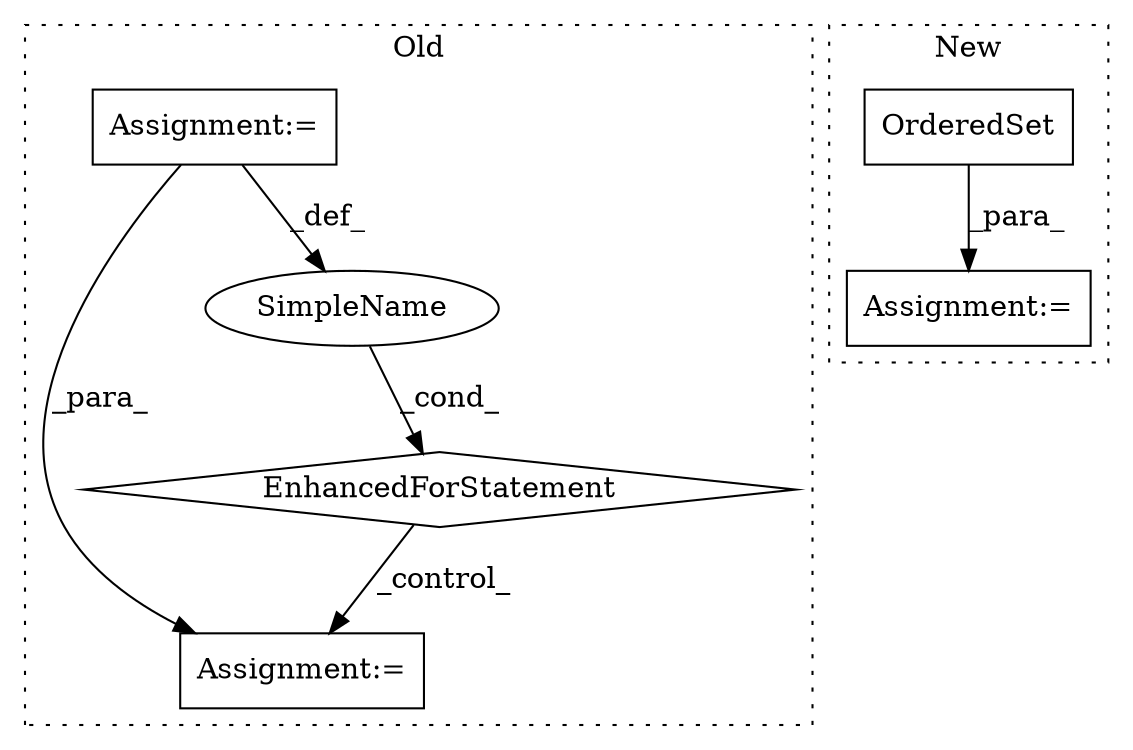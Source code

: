 digraph G {
subgraph cluster0 {
1 [label="EnhancedForStatement" a="70" s="2690,2801" l="74,2" shape="diamond"];
4 [label="Assignment:=" a="7" s="2690,2801" l="74,2" shape="box"];
5 [label="Assignment:=" a="7" s="2881" l="1" shape="box"];
6 [label="SimpleName" a="42" s="2772" l="15" shape="ellipse"];
label = "Old";
style="dotted";
}
subgraph cluster1 {
2 [label="OrderedSet" a="32" s="1531" l="12" shape="box"];
3 [label="Assignment:=" a="7" s="1530" l="1" shape="box"];
label = "New";
style="dotted";
}
1 -> 5 [label="_control_"];
2 -> 3 [label="_para_"];
4 -> 6 [label="_def_"];
4 -> 5 [label="_para_"];
6 -> 1 [label="_cond_"];
}